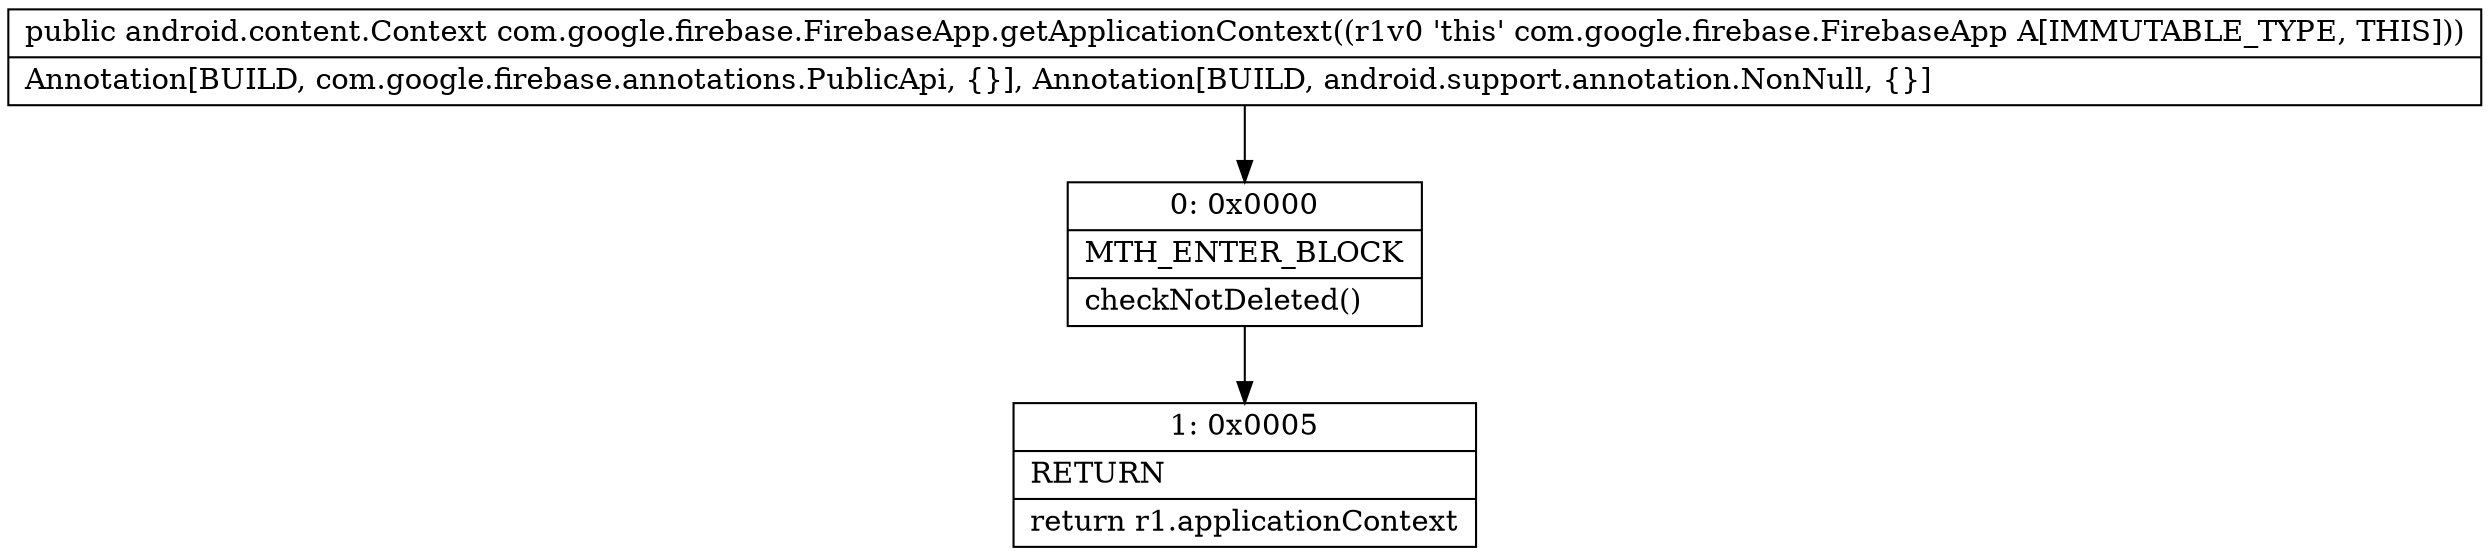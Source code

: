 digraph "CFG forcom.google.firebase.FirebaseApp.getApplicationContext()Landroid\/content\/Context;" {
Node_0 [shape=record,label="{0\:\ 0x0000|MTH_ENTER_BLOCK\l|checkNotDeleted()\l}"];
Node_1 [shape=record,label="{1\:\ 0x0005|RETURN\l|return r1.applicationContext\l}"];
MethodNode[shape=record,label="{public android.content.Context com.google.firebase.FirebaseApp.getApplicationContext((r1v0 'this' com.google.firebase.FirebaseApp A[IMMUTABLE_TYPE, THIS]))  | Annotation[BUILD, com.google.firebase.annotations.PublicApi, \{\}], Annotation[BUILD, android.support.annotation.NonNull, \{\}]\l}"];
MethodNode -> Node_0;
Node_0 -> Node_1;
}

